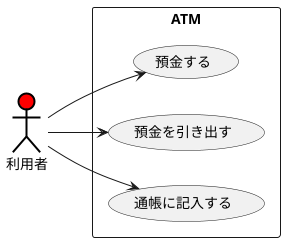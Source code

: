 @startuml 例題1
left to right direction
actor 利用者 #FF0000;line:black;line.bold;
rectangle ATM {
usecase 預金する
usecase 預金を引き出す
usecase 通帳に記入する
}
利用者 --> 預金する
利用者 --> 預金を引き出す
通帳に記入する <--利用者
@enduml

